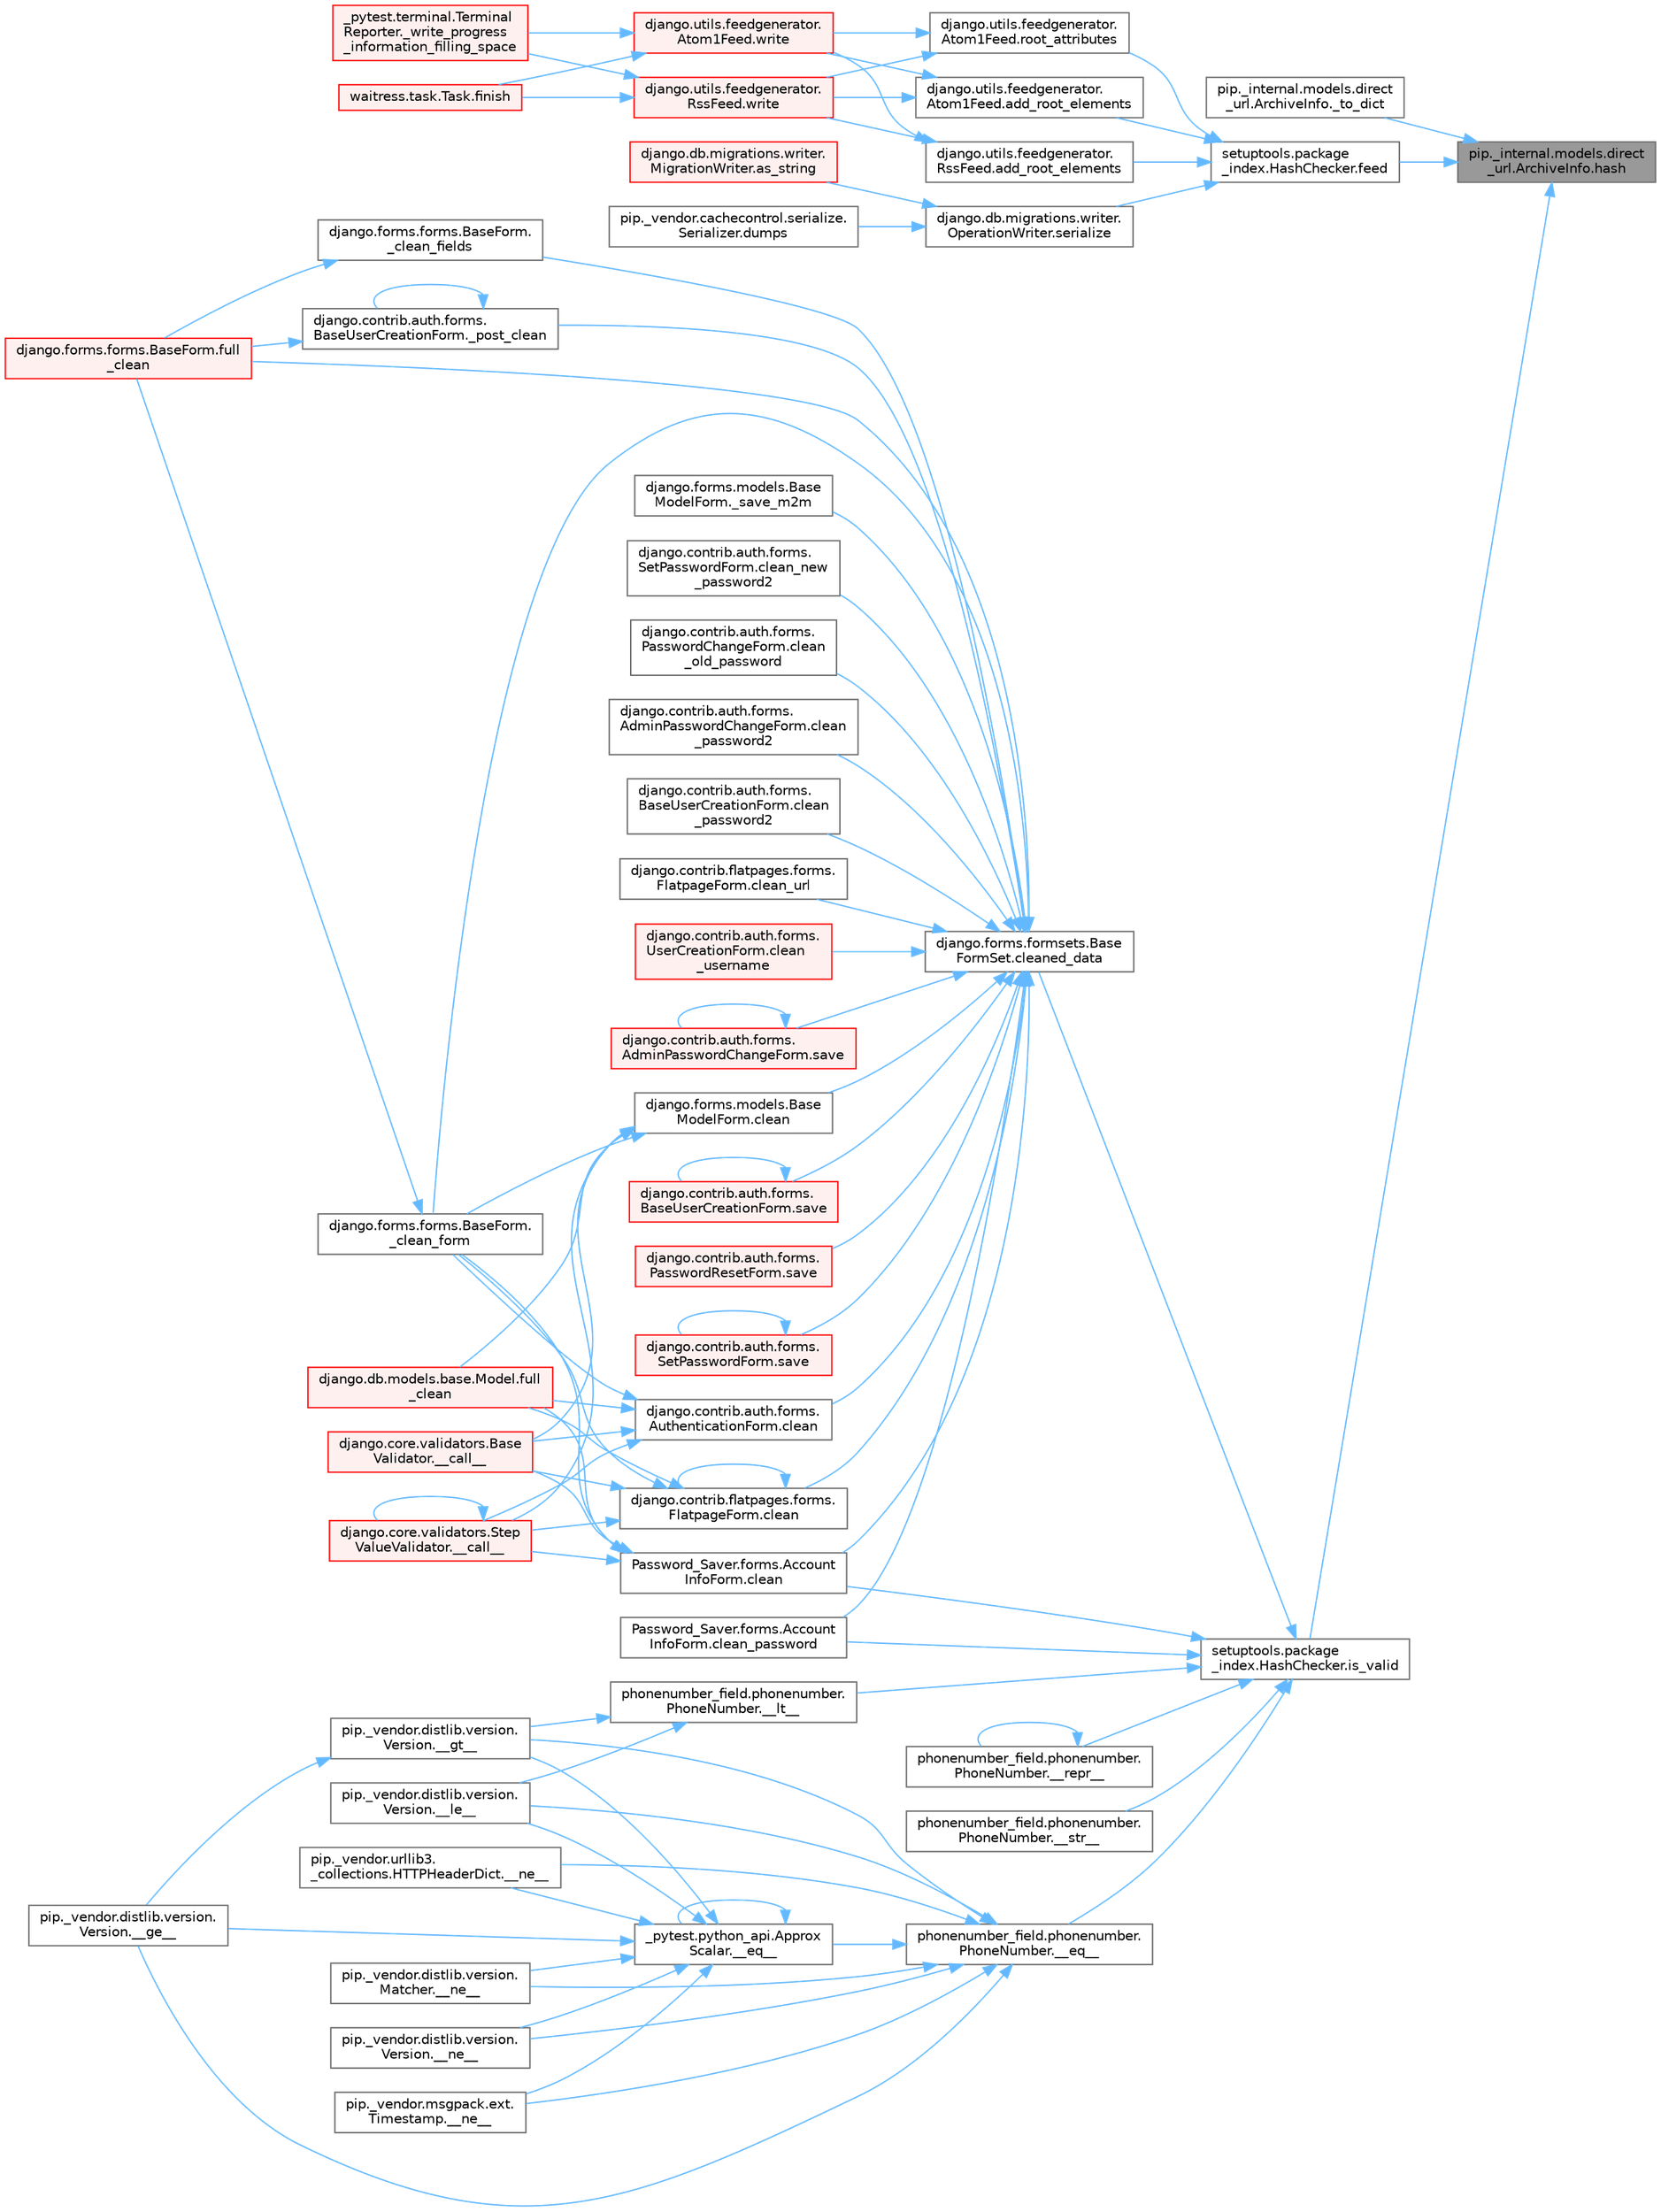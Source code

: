 digraph "pip._internal.models.direct_url.ArchiveInfo.hash"
{
 // LATEX_PDF_SIZE
  bgcolor="transparent";
  edge [fontname=Helvetica,fontsize=10,labelfontname=Helvetica,labelfontsize=10];
  node [fontname=Helvetica,fontsize=10,shape=box,height=0.2,width=0.4];
  rankdir="RL";
  Node1 [id="Node000001",label="pip._internal.models.direct\l_url.ArchiveInfo.hash",height=0.2,width=0.4,color="gray40", fillcolor="grey60", style="filled", fontcolor="black",tooltip=" "];
  Node1 -> Node2 [id="edge1_Node000001_Node000002",dir="back",color="steelblue1",style="solid",tooltip=" "];
  Node2 [id="Node000002",label="pip._internal.models.direct\l_url.ArchiveInfo._to_dict",height=0.2,width=0.4,color="grey40", fillcolor="white", style="filled",URL="$classpip_1_1__internal_1_1models_1_1direct__url_1_1_archive_info.html#a82995fa288f407da7d68e9cdc5d241ea",tooltip=" "];
  Node1 -> Node3 [id="edge2_Node000001_Node000003",dir="back",color="steelblue1",style="solid",tooltip=" "];
  Node3 [id="Node000003",label="setuptools.package\l_index.HashChecker.feed",height=0.2,width=0.4,color="grey40", fillcolor="white", style="filled",URL="$classsetuptools_1_1package__index_1_1_hash_checker.html#a3ec99380a94d03eec3c5f5dae02233be",tooltip=" "];
  Node3 -> Node4 [id="edge3_Node000003_Node000004",dir="back",color="steelblue1",style="solid",tooltip=" "];
  Node4 [id="Node000004",label="django.utils.feedgenerator.\lAtom1Feed.add_root_elements",height=0.2,width=0.4,color="grey40", fillcolor="white", style="filled",URL="$classdjango_1_1utils_1_1feedgenerator_1_1_atom1_feed.html#a3f861beae65b2c1d07d6192175be850e",tooltip=" "];
  Node4 -> Node5 [id="edge4_Node000004_Node000005",dir="back",color="steelblue1",style="solid",tooltip=" "];
  Node5 [id="Node000005",label="django.utils.feedgenerator.\lAtom1Feed.write",height=0.2,width=0.4,color="red", fillcolor="#FFF0F0", style="filled",URL="$classdjango_1_1utils_1_1feedgenerator_1_1_atom1_feed.html#afbf5b931a75be201e339b64a8aa46119",tooltip=" "];
  Node5 -> Node6 [id="edge5_Node000005_Node000006",dir="back",color="steelblue1",style="solid",tooltip=" "];
  Node6 [id="Node000006",label="_pytest.terminal.Terminal\lReporter._write_progress\l_information_filling_space",height=0.2,width=0.4,color="red", fillcolor="#FFF0F0", style="filled",URL="$class__pytest_1_1terminal_1_1_terminal_reporter.html#a915f19bb955611b65c211c611c4568b1",tooltip=" "];
  Node5 -> Node9 [id="edge6_Node000005_Node000009",dir="back",color="steelblue1",style="solid",tooltip=" "];
  Node9 [id="Node000009",label="waitress.task.Task.finish",height=0.2,width=0.4,color="red", fillcolor="#FFF0F0", style="filled",URL="$classwaitress_1_1task_1_1_task.html#a1e94739ac27e14a159d0e17c6d3e54b2",tooltip=" "];
  Node4 -> Node1782 [id="edge7_Node000004_Node001782",dir="back",color="steelblue1",style="solid",tooltip=" "];
  Node1782 [id="Node001782",label="django.utils.feedgenerator.\lRssFeed.write",height=0.2,width=0.4,color="red", fillcolor="#FFF0F0", style="filled",URL="$classdjango_1_1utils_1_1feedgenerator_1_1_rss_feed.html#a63ea2926c2c773e874f51ced997a2618",tooltip=" "];
  Node1782 -> Node6 [id="edge8_Node001782_Node000006",dir="back",color="steelblue1",style="solid",tooltip=" "];
  Node1782 -> Node9 [id="edge9_Node001782_Node000009",dir="back",color="steelblue1",style="solid",tooltip=" "];
  Node3 -> Node1781 [id="edge10_Node000003_Node001781",dir="back",color="steelblue1",style="solid",tooltip=" "];
  Node1781 [id="Node001781",label="django.utils.feedgenerator.\lRssFeed.add_root_elements",height=0.2,width=0.4,color="grey40", fillcolor="white", style="filled",URL="$classdjango_1_1utils_1_1feedgenerator_1_1_rss_feed.html#afe28a1e8efc5fc065f74b4277a43663e",tooltip=" "];
  Node1781 -> Node5 [id="edge11_Node001781_Node000005",dir="back",color="steelblue1",style="solid",tooltip=" "];
  Node1781 -> Node1782 [id="edge12_Node001781_Node001782",dir="back",color="steelblue1",style="solid",tooltip=" "];
  Node3 -> Node1783 [id="edge13_Node000003_Node001783",dir="back",color="steelblue1",style="solid",tooltip=" "];
  Node1783 [id="Node001783",label="django.utils.feedgenerator.\lAtom1Feed.root_attributes",height=0.2,width=0.4,color="grey40", fillcolor="white", style="filled",URL="$classdjango_1_1utils_1_1feedgenerator_1_1_atom1_feed.html#a8ea06279a106db871795893125306409",tooltip=" "];
  Node1783 -> Node5 [id="edge14_Node001783_Node000005",dir="back",color="steelblue1",style="solid",tooltip=" "];
  Node1783 -> Node1782 [id="edge15_Node001783_Node001782",dir="back",color="steelblue1",style="solid",tooltip=" "];
  Node3 -> Node889 [id="edge16_Node000003_Node000889",dir="back",color="steelblue1",style="solid",tooltip=" "];
  Node889 [id="Node000889",label="django.db.migrations.writer.\lOperationWriter.serialize",height=0.2,width=0.4,color="grey40", fillcolor="white", style="filled",URL="$classdjango_1_1db_1_1migrations_1_1writer_1_1_operation_writer.html#a866e8d13e1c54a35d74e9a6b0383b2f8",tooltip=" "];
  Node889 -> Node890 [id="edge17_Node000889_Node000890",dir="back",color="steelblue1",style="solid",tooltip=" "];
  Node890 [id="Node000890",label="django.db.migrations.writer.\lMigrationWriter.as_string",height=0.2,width=0.4,color="red", fillcolor="#FFF0F0", style="filled",URL="$classdjango_1_1db_1_1migrations_1_1writer_1_1_migration_writer.html#a4cf831cf0ce1f20f21c7e5ce5ec60980",tooltip=" "];
  Node889 -> Node2395 [id="edge18_Node000889_Node002395",dir="back",color="steelblue1",style="solid",tooltip=" "];
  Node2395 [id="Node002395",label="pip._vendor.cachecontrol.serialize.\lSerializer.dumps",height=0.2,width=0.4,color="grey40", fillcolor="white", style="filled",URL="$classpip_1_1__vendor_1_1cachecontrol_1_1serialize_1_1_serializer.html#af9655b2c82e5c0e3d17fd611d32c7804",tooltip=" "];
  Node1 -> Node78 [id="edge19_Node000001_Node000078",dir="back",color="steelblue1",style="solid",tooltip=" "];
  Node78 [id="Node000078",label="setuptools.package\l_index.HashChecker.is_valid",height=0.2,width=0.4,color="grey40", fillcolor="white", style="filled",URL="$classsetuptools_1_1package__index_1_1_hash_checker.html#adaab57af90d7d0a3b5aa4e6d0449aef5",tooltip=" "];
  Node78 -> Node79 [id="edge20_Node000078_Node000079",dir="back",color="steelblue1",style="solid",tooltip=" "];
  Node79 [id="Node000079",label="phonenumber_field.phonenumber.\lPhoneNumber.__eq__",height=0.2,width=0.4,color="grey40", fillcolor="white", style="filled",URL="$classphonenumber__field_1_1phonenumber_1_1_phone_number.html#a999c32cd1bfa2dd5c7df70781b09c68b",tooltip=" "];
  Node79 -> Node80 [id="edge21_Node000079_Node000080",dir="back",color="steelblue1",style="solid",tooltip=" "];
  Node80 [id="Node000080",label="_pytest.python_api.Approx\lScalar.__eq__",height=0.2,width=0.4,color="grey40", fillcolor="white", style="filled",URL="$class__pytest_1_1python__api_1_1_approx_scalar.html#af4601ee4ca7409927f88c83ebfc3d923",tooltip=" "];
  Node80 -> Node80 [id="edge22_Node000080_Node000080",dir="back",color="steelblue1",style="solid",tooltip=" "];
  Node80 -> Node81 [id="edge23_Node000080_Node000081",dir="back",color="steelblue1",style="solid",tooltip=" "];
  Node81 [id="Node000081",label="pip._vendor.distlib.version.\lVersion.__ge__",height=0.2,width=0.4,color="grey40", fillcolor="white", style="filled",URL="$classpip_1_1__vendor_1_1distlib_1_1version_1_1_version.html#aa6b7b889cebc687ddb5ed9040d01b1ec",tooltip=" "];
  Node80 -> Node82 [id="edge24_Node000080_Node000082",dir="back",color="steelblue1",style="solid",tooltip=" "];
  Node82 [id="Node000082",label="pip._vendor.distlib.version.\lVersion.__gt__",height=0.2,width=0.4,color="grey40", fillcolor="white", style="filled",URL="$classpip_1_1__vendor_1_1distlib_1_1version_1_1_version.html#a51cf0c8da1bb6829173ff6861b10cb5f",tooltip=" "];
  Node82 -> Node81 [id="edge25_Node000082_Node000081",dir="back",color="steelblue1",style="solid",tooltip=" "];
  Node80 -> Node83 [id="edge26_Node000080_Node000083",dir="back",color="steelblue1",style="solid",tooltip=" "];
  Node83 [id="Node000083",label="pip._vendor.distlib.version.\lVersion.__le__",height=0.2,width=0.4,color="grey40", fillcolor="white", style="filled",URL="$classpip_1_1__vendor_1_1distlib_1_1version_1_1_version.html#ae5e2c5d9b76377e286fcf92a382cbb8b",tooltip=" "];
  Node80 -> Node84 [id="edge27_Node000080_Node000084",dir="back",color="steelblue1",style="solid",tooltip=" "];
  Node84 [id="Node000084",label="pip._vendor.distlib.version.\lMatcher.__ne__",height=0.2,width=0.4,color="grey40", fillcolor="white", style="filled",URL="$classpip_1_1__vendor_1_1distlib_1_1version_1_1_matcher.html#a24f8f8a4686bff3018fee5d22f4e02f1",tooltip=" "];
  Node80 -> Node85 [id="edge28_Node000080_Node000085",dir="back",color="steelblue1",style="solid",tooltip=" "];
  Node85 [id="Node000085",label="pip._vendor.distlib.version.\lVersion.__ne__",height=0.2,width=0.4,color="grey40", fillcolor="white", style="filled",URL="$classpip_1_1__vendor_1_1distlib_1_1version_1_1_version.html#aea3cdf6db007318ab1a2e8d144e2a4a1",tooltip=" "];
  Node80 -> Node86 [id="edge29_Node000080_Node000086",dir="back",color="steelblue1",style="solid",tooltip=" "];
  Node86 [id="Node000086",label="pip._vendor.msgpack.ext.\lTimestamp.__ne__",height=0.2,width=0.4,color="grey40", fillcolor="white", style="filled",URL="$classpip_1_1__vendor_1_1msgpack_1_1ext_1_1_timestamp.html#ac38b8cada8075f7a1133b06bc99b2317",tooltip=" "];
  Node80 -> Node87 [id="edge30_Node000080_Node000087",dir="back",color="steelblue1",style="solid",tooltip=" "];
  Node87 [id="Node000087",label="pip._vendor.urllib3.\l_collections.HTTPHeaderDict.__ne__",height=0.2,width=0.4,color="grey40", fillcolor="white", style="filled",URL="$classpip_1_1__vendor_1_1urllib3_1_1__collections_1_1_h_t_t_p_header_dict.html#aa7766a9499d33160a1258e140e35a806",tooltip=" "];
  Node79 -> Node81 [id="edge31_Node000079_Node000081",dir="back",color="steelblue1",style="solid",tooltip=" "];
  Node79 -> Node82 [id="edge32_Node000079_Node000082",dir="back",color="steelblue1",style="solid",tooltip=" "];
  Node79 -> Node83 [id="edge33_Node000079_Node000083",dir="back",color="steelblue1",style="solid",tooltip=" "];
  Node79 -> Node84 [id="edge34_Node000079_Node000084",dir="back",color="steelblue1",style="solid",tooltip=" "];
  Node79 -> Node85 [id="edge35_Node000079_Node000085",dir="back",color="steelblue1",style="solid",tooltip=" "];
  Node79 -> Node86 [id="edge36_Node000079_Node000086",dir="back",color="steelblue1",style="solid",tooltip=" "];
  Node79 -> Node87 [id="edge37_Node000079_Node000087",dir="back",color="steelblue1",style="solid",tooltip=" "];
  Node78 -> Node88 [id="edge38_Node000078_Node000088",dir="back",color="steelblue1",style="solid",tooltip=" "];
  Node88 [id="Node000088",label="phonenumber_field.phonenumber.\lPhoneNumber.__lt__",height=0.2,width=0.4,color="grey40", fillcolor="white", style="filled",URL="$classphonenumber__field_1_1phonenumber_1_1_phone_number.html#ab94d02fbeda1355644c6c1b3d6f3d9ba",tooltip=" "];
  Node88 -> Node82 [id="edge39_Node000088_Node000082",dir="back",color="steelblue1",style="solid",tooltip=" "];
  Node88 -> Node83 [id="edge40_Node000088_Node000083",dir="back",color="steelblue1",style="solid",tooltip=" "];
  Node78 -> Node89 [id="edge41_Node000078_Node000089",dir="back",color="steelblue1",style="solid",tooltip=" "];
  Node89 [id="Node000089",label="phonenumber_field.phonenumber.\lPhoneNumber.__repr__",height=0.2,width=0.4,color="grey40", fillcolor="white", style="filled",URL="$classphonenumber__field_1_1phonenumber_1_1_phone_number.html#a5420c965a5ecfad87cb6bce245cd91a5",tooltip=" "];
  Node89 -> Node89 [id="edge42_Node000089_Node000089",dir="back",color="steelblue1",style="solid",tooltip=" "];
  Node78 -> Node90 [id="edge43_Node000078_Node000090",dir="back",color="steelblue1",style="solid",tooltip=" "];
  Node90 [id="Node000090",label="phonenumber_field.phonenumber.\lPhoneNumber.__str__",height=0.2,width=0.4,color="grey40", fillcolor="white", style="filled",URL="$classphonenumber__field_1_1phonenumber_1_1_phone_number.html#a773f55fba29310ea2218e4bbca83ba6d",tooltip=" "];
  Node78 -> Node91 [id="edge44_Node000078_Node000091",dir="back",color="steelblue1",style="solid",tooltip=" "];
  Node91 [id="Node000091",label="Password_Saver.forms.Account\lInfoForm.clean",height=0.2,width=0.4,color="grey40", fillcolor="white", style="filled",URL="$class_password___saver_1_1forms_1_1_account_info_form.html#a89126d6030ebafc64c8aeeb352113c54",tooltip=" "];
  Node91 -> Node92 [id="edge45_Node000091_Node000092",dir="back",color="steelblue1",style="solid",tooltip=" "];
  Node92 [id="Node000092",label="django.core.validators.Base\lValidator.__call__",height=0.2,width=0.4,color="red", fillcolor="#FFF0F0", style="filled",URL="$classdjango_1_1core_1_1validators_1_1_base_validator.html#ac718256582df714e061c6b927e045d12",tooltip=" "];
  Node91 -> Node95 [id="edge46_Node000091_Node000095",dir="back",color="steelblue1",style="solid",tooltip=" "];
  Node95 [id="Node000095",label="django.core.validators.Step\lValueValidator.__call__",height=0.2,width=0.4,color="red", fillcolor="#FFF0F0", style="filled",URL="$classdjango_1_1core_1_1validators_1_1_step_value_validator.html#aebdbf74fe74c5b999350df9c1852714c",tooltip=" "];
  Node95 -> Node95 [id="edge47_Node000095_Node000095",dir="back",color="steelblue1",style="solid",tooltip=" "];
  Node91 -> Node96 [id="edge48_Node000091_Node000096",dir="back",color="steelblue1",style="solid",tooltip=" "];
  Node96 [id="Node000096",label="django.forms.forms.BaseForm.\l_clean_form",height=0.2,width=0.4,color="grey40", fillcolor="white", style="filled",URL="$classdjango_1_1forms_1_1forms_1_1_base_form.html#ae5eed108001c1a75985b75174fe23f1f",tooltip=" "];
  Node96 -> Node97 [id="edge49_Node000096_Node000097",dir="back",color="steelblue1",style="solid",tooltip=" "];
  Node97 [id="Node000097",label="django.forms.forms.BaseForm.full\l_clean",height=0.2,width=0.4,color="red", fillcolor="#FFF0F0", style="filled",URL="$classdjango_1_1forms_1_1forms_1_1_base_form.html#a396d2448f658dc84a0f0b473ffaae918",tooltip=" "];
  Node91 -> Node599 [id="edge50_Node000091_Node000599",dir="back",color="steelblue1",style="solid",tooltip=" "];
  Node599 [id="Node000599",label="django.db.models.base.Model.full\l_clean",height=0.2,width=0.4,color="red", fillcolor="#FFF0F0", style="filled",URL="$classdjango_1_1db_1_1models_1_1base_1_1_model.html#a2e68bd042bd3e52b086f8838eeaa416f",tooltip=" "];
  Node78 -> Node663 [id="edge51_Node000078_Node000663",dir="back",color="steelblue1",style="solid",tooltip=" "];
  Node663 [id="Node000663",label="Password_Saver.forms.Account\lInfoForm.clean_password",height=0.2,width=0.4,color="grey40", fillcolor="white", style="filled",URL="$class_password___saver_1_1forms_1_1_account_info_form.html#a6397d8e90a910bed34ed0ebcf5f74a4e",tooltip=" "];
  Node78 -> Node654 [id="edge52_Node000078_Node000654",dir="back",color="steelblue1",style="solid",tooltip=" "];
  Node654 [id="Node000654",label="django.forms.formsets.Base\lFormSet.cleaned_data",height=0.2,width=0.4,color="grey40", fillcolor="white", style="filled",URL="$classdjango_1_1forms_1_1formsets_1_1_base_form_set.html#ae51d85dd3faa160668adba372c4e87f7",tooltip=" "];
  Node654 -> Node655 [id="edge53_Node000654_Node000655",dir="back",color="steelblue1",style="solid",tooltip=" "];
  Node655 [id="Node000655",label="django.forms.forms.BaseForm.\l_clean_fields",height=0.2,width=0.4,color="grey40", fillcolor="white", style="filled",URL="$classdjango_1_1forms_1_1forms_1_1_base_form.html#a38e014bdeb1b8c2092ec5762f1833d9a",tooltip=" "];
  Node655 -> Node97 [id="edge54_Node000655_Node000097",dir="back",color="steelblue1",style="solid",tooltip=" "];
  Node654 -> Node96 [id="edge55_Node000654_Node000096",dir="back",color="steelblue1",style="solid",tooltip=" "];
  Node654 -> Node656 [id="edge56_Node000654_Node000656",dir="back",color="steelblue1",style="solid",tooltip=" "];
  Node656 [id="Node000656",label="django.contrib.auth.forms.\lBaseUserCreationForm._post_clean",height=0.2,width=0.4,color="grey40", fillcolor="white", style="filled",URL="$classdjango_1_1contrib_1_1auth_1_1forms_1_1_base_user_creation_form.html#aa7775ca44825f4bfa9262b10a9c0281c",tooltip=" "];
  Node656 -> Node656 [id="edge57_Node000656_Node000656",dir="back",color="steelblue1",style="solid",tooltip=" "];
  Node656 -> Node97 [id="edge58_Node000656_Node000097",dir="back",color="steelblue1",style="solid",tooltip=" "];
  Node654 -> Node657 [id="edge59_Node000654_Node000657",dir="back",color="steelblue1",style="solid",tooltip=" "];
  Node657 [id="Node000657",label="django.forms.models.Base\lModelForm._save_m2m",height=0.2,width=0.4,color="grey40", fillcolor="white", style="filled",URL="$classdjango_1_1forms_1_1models_1_1_base_model_form.html#a8e143465fa5977b65ce53f521fa65067",tooltip=" "];
  Node654 -> Node658 [id="edge60_Node000654_Node000658",dir="back",color="steelblue1",style="solid",tooltip=" "];
  Node658 [id="Node000658",label="django.contrib.auth.forms.\lAuthenticationForm.clean",height=0.2,width=0.4,color="grey40", fillcolor="white", style="filled",URL="$classdjango_1_1contrib_1_1auth_1_1forms_1_1_authentication_form.html#a92d28be6696caa8d1b7068eefe81793a",tooltip=" "];
  Node658 -> Node92 [id="edge61_Node000658_Node000092",dir="back",color="steelblue1",style="solid",tooltip=" "];
  Node658 -> Node95 [id="edge62_Node000658_Node000095",dir="back",color="steelblue1",style="solid",tooltip=" "];
  Node658 -> Node96 [id="edge63_Node000658_Node000096",dir="back",color="steelblue1",style="solid",tooltip=" "];
  Node658 -> Node599 [id="edge64_Node000658_Node000599",dir="back",color="steelblue1",style="solid",tooltip=" "];
  Node654 -> Node659 [id="edge65_Node000654_Node000659",dir="back",color="steelblue1",style="solid",tooltip=" "];
  Node659 [id="Node000659",label="django.contrib.flatpages.forms.\lFlatpageForm.clean",height=0.2,width=0.4,color="grey40", fillcolor="white", style="filled",URL="$classdjango_1_1contrib_1_1flatpages_1_1forms_1_1_flatpage_form.html#a0deb29d4415dbd84c765b5972de07e52",tooltip=" "];
  Node659 -> Node92 [id="edge66_Node000659_Node000092",dir="back",color="steelblue1",style="solid",tooltip=" "];
  Node659 -> Node95 [id="edge67_Node000659_Node000095",dir="back",color="steelblue1",style="solid",tooltip=" "];
  Node659 -> Node96 [id="edge68_Node000659_Node000096",dir="back",color="steelblue1",style="solid",tooltip=" "];
  Node659 -> Node659 [id="edge69_Node000659_Node000659",dir="back",color="steelblue1",style="solid",tooltip=" "];
  Node659 -> Node599 [id="edge70_Node000659_Node000599",dir="back",color="steelblue1",style="solid",tooltip=" "];
  Node654 -> Node660 [id="edge71_Node000654_Node000660",dir="back",color="steelblue1",style="solid",tooltip=" "];
  Node660 [id="Node000660",label="django.forms.models.Base\lModelForm.clean",height=0.2,width=0.4,color="grey40", fillcolor="white", style="filled",URL="$classdjango_1_1forms_1_1models_1_1_base_model_form.html#a6a374c3b609f402d6566b2ee3ff98672",tooltip=" "];
  Node660 -> Node92 [id="edge72_Node000660_Node000092",dir="back",color="steelblue1",style="solid",tooltip=" "];
  Node660 -> Node95 [id="edge73_Node000660_Node000095",dir="back",color="steelblue1",style="solid",tooltip=" "];
  Node660 -> Node96 [id="edge74_Node000660_Node000096",dir="back",color="steelblue1",style="solid",tooltip=" "];
  Node660 -> Node599 [id="edge75_Node000660_Node000599",dir="back",color="steelblue1",style="solid",tooltip=" "];
  Node654 -> Node91 [id="edge76_Node000654_Node000091",dir="back",color="steelblue1",style="solid",tooltip=" "];
  Node654 -> Node661 [id="edge77_Node000654_Node000661",dir="back",color="steelblue1",style="solid",tooltip=" "];
  Node661 [id="Node000661",label="django.contrib.auth.forms.\lSetPasswordForm.clean_new\l_password2",height=0.2,width=0.4,color="grey40", fillcolor="white", style="filled",URL="$classdjango_1_1contrib_1_1auth_1_1forms_1_1_set_password_form.html#aefb49bddbbf63909718ecac6718b609d",tooltip=" "];
  Node654 -> Node662 [id="edge78_Node000654_Node000662",dir="back",color="steelblue1",style="solid",tooltip=" "];
  Node662 [id="Node000662",label="django.contrib.auth.forms.\lPasswordChangeForm.clean\l_old_password",height=0.2,width=0.4,color="grey40", fillcolor="white", style="filled",URL="$classdjango_1_1contrib_1_1auth_1_1forms_1_1_password_change_form.html#a4d339cd14a321ba76cb6caf226c56d8d",tooltip=" "];
  Node654 -> Node663 [id="edge79_Node000654_Node000663",dir="back",color="steelblue1",style="solid",tooltip=" "];
  Node654 -> Node664 [id="edge80_Node000654_Node000664",dir="back",color="steelblue1",style="solid",tooltip=" "];
  Node664 [id="Node000664",label="django.contrib.auth.forms.\lAdminPasswordChangeForm.clean\l_password2",height=0.2,width=0.4,color="grey40", fillcolor="white", style="filled",URL="$classdjango_1_1contrib_1_1auth_1_1forms_1_1_admin_password_change_form.html#a7e2cc7b4982538a54fc20fb155285496",tooltip=" "];
  Node654 -> Node665 [id="edge81_Node000654_Node000665",dir="back",color="steelblue1",style="solid",tooltip=" "];
  Node665 [id="Node000665",label="django.contrib.auth.forms.\lBaseUserCreationForm.clean\l_password2",height=0.2,width=0.4,color="grey40", fillcolor="white", style="filled",URL="$classdjango_1_1contrib_1_1auth_1_1forms_1_1_base_user_creation_form.html#afe0d67cb9bbafa947e8c7ba75e6b8dd2",tooltip=" "];
  Node654 -> Node666 [id="edge82_Node000654_Node000666",dir="back",color="steelblue1",style="solid",tooltip=" "];
  Node666 [id="Node000666",label="django.contrib.flatpages.forms.\lFlatpageForm.clean_url",height=0.2,width=0.4,color="grey40", fillcolor="white", style="filled",URL="$classdjango_1_1contrib_1_1flatpages_1_1forms_1_1_flatpage_form.html#a754fc61d64c13e49b6efd2b81954180c",tooltip=" "];
  Node654 -> Node667 [id="edge83_Node000654_Node000667",dir="back",color="steelblue1",style="solid",tooltip=" "];
  Node667 [id="Node000667",label="django.contrib.auth.forms.\lUserCreationForm.clean\l_username",height=0.2,width=0.4,color="red", fillcolor="#FFF0F0", style="filled",URL="$classdjango_1_1contrib_1_1auth_1_1forms_1_1_user_creation_form.html#ab825a1782c52e0106904118ba584f68d",tooltip=" "];
  Node654 -> Node97 [id="edge84_Node000654_Node000097",dir="back",color="steelblue1",style="solid",tooltip=" "];
  Node654 -> Node671 [id="edge85_Node000654_Node000671",dir="back",color="steelblue1",style="solid",tooltip=" "];
  Node671 [id="Node000671",label="django.contrib.auth.forms.\lAdminPasswordChangeForm.save",height=0.2,width=0.4,color="red", fillcolor="#FFF0F0", style="filled",URL="$classdjango_1_1contrib_1_1auth_1_1forms_1_1_admin_password_change_form.html#ae15e853bc0c64b8b061876b4987d63fc",tooltip=" "];
  Node671 -> Node671 [id="edge86_Node000671_Node000671",dir="back",color="steelblue1",style="solid",tooltip=" "];
  Node654 -> Node682 [id="edge87_Node000654_Node000682",dir="back",color="steelblue1",style="solid",tooltip=" "];
  Node682 [id="Node000682",label="django.contrib.auth.forms.\lBaseUserCreationForm.save",height=0.2,width=0.4,color="red", fillcolor="#FFF0F0", style="filled",URL="$classdjango_1_1contrib_1_1auth_1_1forms_1_1_base_user_creation_form.html#a5375478a3c6ff7c9d6983081bb2e46c0",tooltip=" "];
  Node682 -> Node682 [id="edge88_Node000682_Node000682",dir="back",color="steelblue1",style="solid",tooltip=" "];
  Node654 -> Node683 [id="edge89_Node000654_Node000683",dir="back",color="steelblue1",style="solid",tooltip=" "];
  Node683 [id="Node000683",label="django.contrib.auth.forms.\lPasswordResetForm.save",height=0.2,width=0.4,color="red", fillcolor="#FFF0F0", style="filled",URL="$classdjango_1_1contrib_1_1auth_1_1forms_1_1_password_reset_form.html#a08fea86409996b9e4ceb5515c94c15be",tooltip=" "];
  Node654 -> Node684 [id="edge90_Node000654_Node000684",dir="back",color="steelblue1",style="solid",tooltip=" "];
  Node684 [id="Node000684",label="django.contrib.auth.forms.\lSetPasswordForm.save",height=0.2,width=0.4,color="red", fillcolor="#FFF0F0", style="filled",URL="$classdjango_1_1contrib_1_1auth_1_1forms_1_1_set_password_form.html#ac95fe41703972b1012ff86602e2d4896",tooltip=" "];
  Node684 -> Node684 [id="edge91_Node000684_Node000684",dir="back",color="steelblue1",style="solid",tooltip=" "];
}
